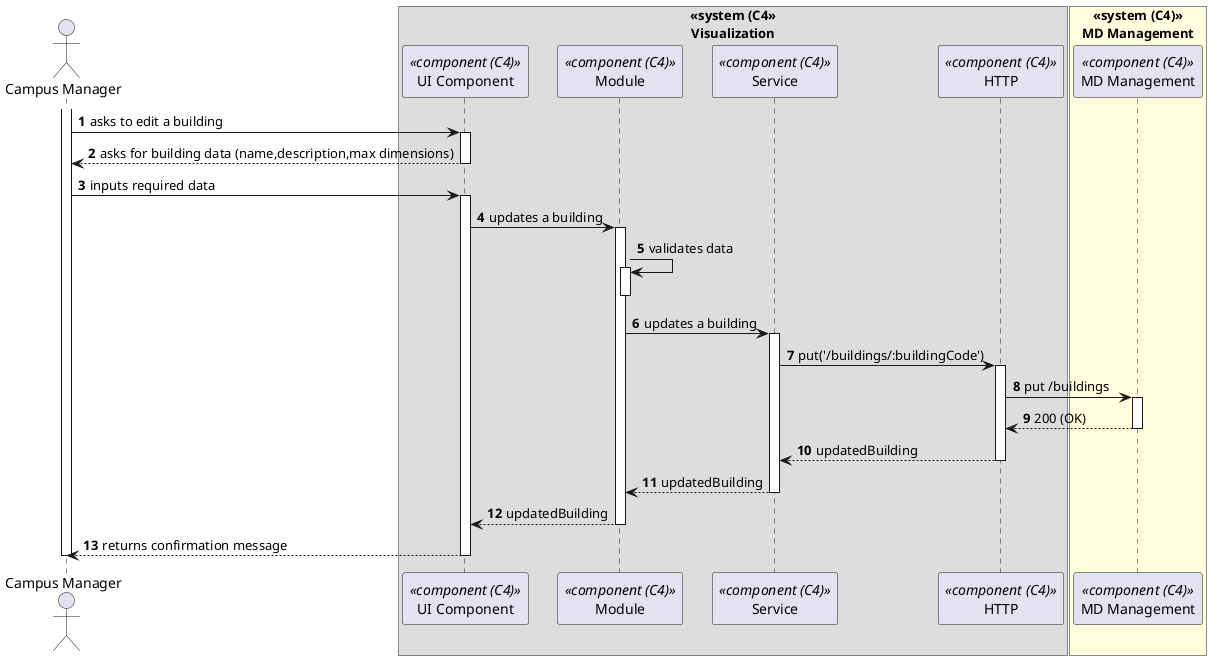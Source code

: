 @startuml process-view
autonumber
skinparam DefaultTextAlignment<<center>> center

actor CM as "Campus Manager"
box "<<system (C4>>\nVisualization"<<center>>
  participant CMP as "UI Component" <<component (C4)>>
  participant MOD as "Module" <<component (C4)>>
  participant SRV as "Service" <<component (C4)>>
  participant HTTP as "HTTP" <<component (C4)>>
end box

box "<<system (C4)>>\nMD Management" <<center>>#LightYellow
  participant MDM as "MD Management" <<component (C4)>>
end box

activate CM

CM -> CMP : asks to edit a building
activate CMP

CM <-- CMP : asks for building data (name,description,max dimensions)
deactivate CMP

CM -> CMP : inputs required data
activate CMP
CMP -> MOD : updates a building
activate MOD
MOD -> MOD : validates data
activate MOD
deactivate MOD
MOD -> SRV : updates a building
activate SRV
SRV -> HTTP : put('/buildings/:buildingCode')

activate HTTP

HTTP -> MDM : put /buildings
activate MDM
MDM --> HTTP : 200 (OK)
deactivate MDM

HTTP --> SRV : updatedBuilding
deactivate HTTP

SRV --> MOD : updatedBuilding
deactivate SRV
MOD --> CMP : updatedBuilding
deactivate MOD

CM <-- CMP : returns confirmation message
deactivate CMP


deactivate CM

@enduml

